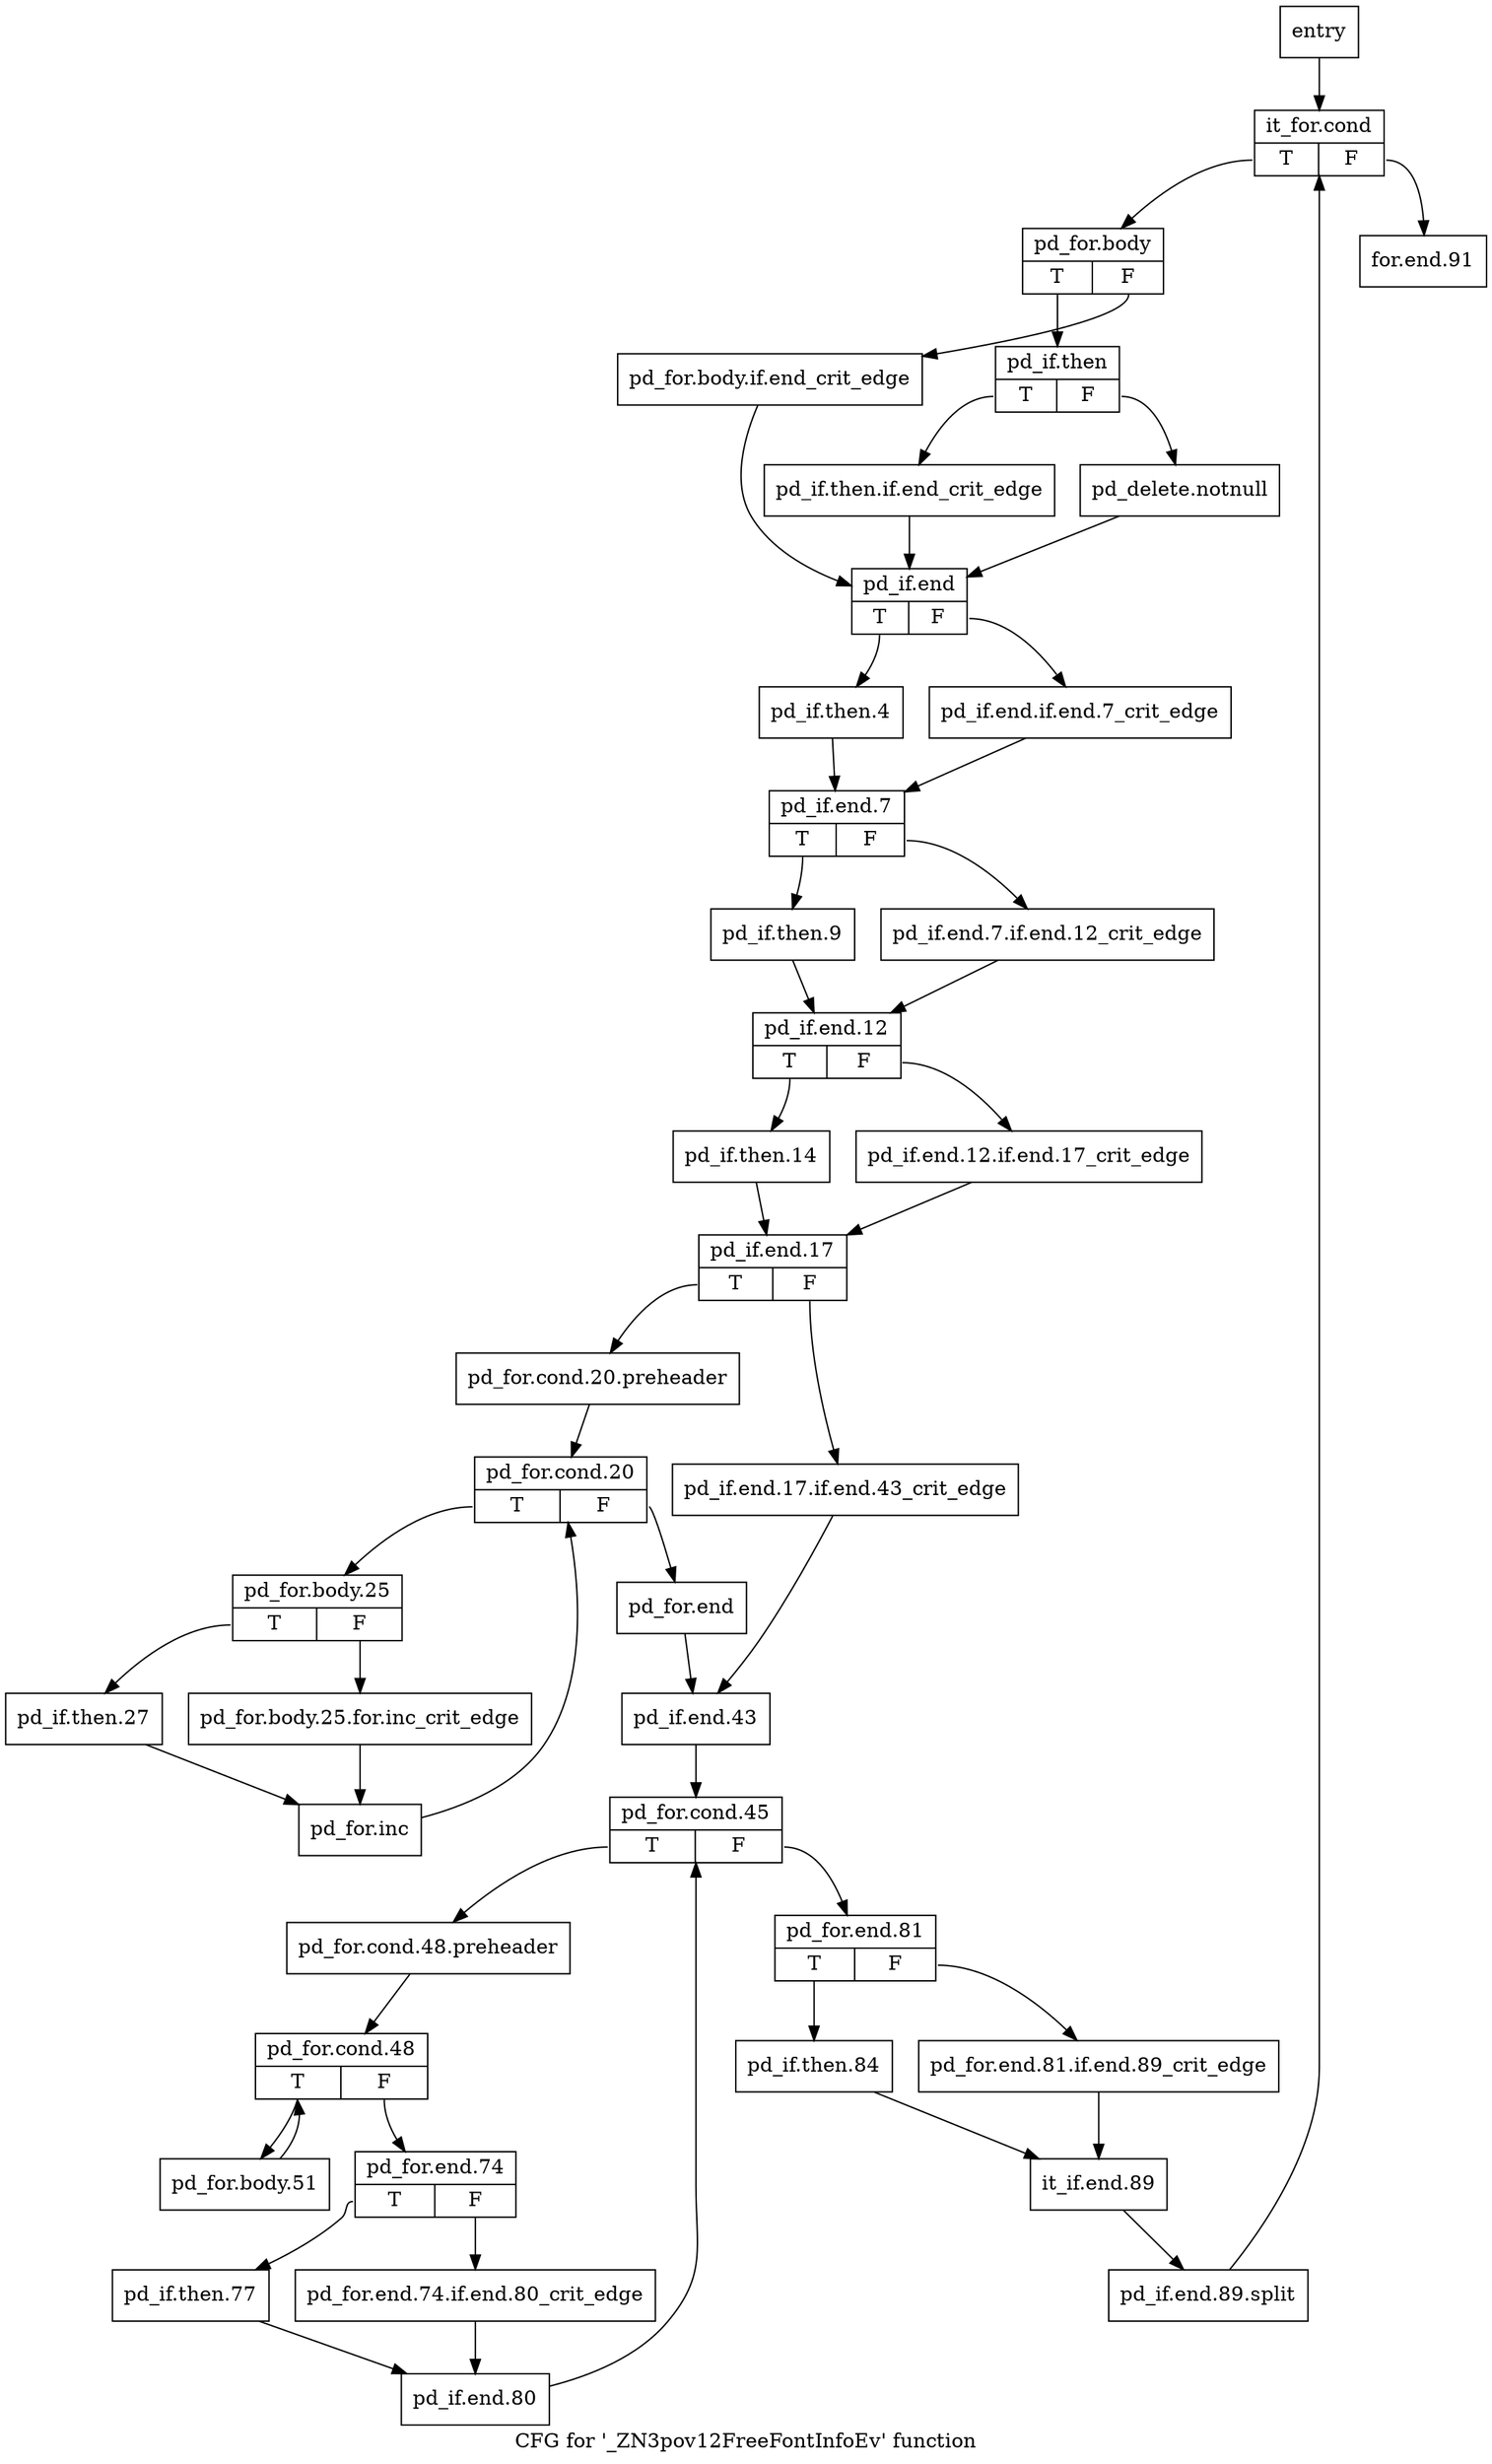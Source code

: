 digraph "CFG for '_ZN3pov12FreeFontInfoEv' function" {
	label="CFG for '_ZN3pov12FreeFontInfoEv' function";

	Node0x217e270 [shape=record,label="{entry}"];
	Node0x217e270 -> Node0x217e2c0;
	Node0x217e2c0 [shape=record,label="{it_for.cond|{<s0>T|<s1>F}}"];
	Node0x217e2c0:s0 -> Node0x217e310;
	Node0x217e2c0:s1 -> Node0x217ee50;
	Node0x217e310 [shape=record,label="{pd_for.body|{<s0>T|<s1>F}}"];
	Node0x217e310:s0 -> Node0x217e3b0;
	Node0x217e310:s1 -> Node0x217e360;
	Node0x217e360 [shape=record,label="{pd_for.body.if.end_crit_edge}"];
	Node0x217e360 -> Node0x217e4a0;
	Node0x217e3b0 [shape=record,label="{pd_if.then|{<s0>T|<s1>F}}"];
	Node0x217e3b0:s0 -> Node0x217e400;
	Node0x217e3b0:s1 -> Node0x217e450;
	Node0x217e400 [shape=record,label="{pd_if.then.if.end_crit_edge}"];
	Node0x217e400 -> Node0x217e4a0;
	Node0x217e450 [shape=record,label="{pd_delete.notnull}"];
	Node0x217e450 -> Node0x217e4a0;
	Node0x217e4a0 [shape=record,label="{pd_if.end|{<s0>T|<s1>F}}"];
	Node0x217e4a0:s0 -> Node0x217e540;
	Node0x217e4a0:s1 -> Node0x217e4f0;
	Node0x217e4f0 [shape=record,label="{pd_if.end.if.end.7_crit_edge}"];
	Node0x217e4f0 -> Node0x217e590;
	Node0x217e540 [shape=record,label="{pd_if.then.4}"];
	Node0x217e540 -> Node0x217e590;
	Node0x217e590 [shape=record,label="{pd_if.end.7|{<s0>T|<s1>F}}"];
	Node0x217e590:s0 -> Node0x217e630;
	Node0x217e590:s1 -> Node0x217e5e0;
	Node0x217e5e0 [shape=record,label="{pd_if.end.7.if.end.12_crit_edge}"];
	Node0x217e5e0 -> Node0x217e680;
	Node0x217e630 [shape=record,label="{pd_if.then.9}"];
	Node0x217e630 -> Node0x217e680;
	Node0x217e680 [shape=record,label="{pd_if.end.12|{<s0>T|<s1>F}}"];
	Node0x217e680:s0 -> Node0x217e720;
	Node0x217e680:s1 -> Node0x217e6d0;
	Node0x217e6d0 [shape=record,label="{pd_if.end.12.if.end.17_crit_edge}"];
	Node0x217e6d0 -> Node0x217e770;
	Node0x217e720 [shape=record,label="{pd_if.then.14}"];
	Node0x217e720 -> Node0x217e770;
	Node0x217e770 [shape=record,label="{pd_if.end.17|{<s0>T|<s1>F}}"];
	Node0x217e770:s0 -> Node0x217e810;
	Node0x217e770:s1 -> Node0x217e7c0;
	Node0x217e7c0 [shape=record,label="{pd_if.end.17.if.end.43_crit_edge}"];
	Node0x217e7c0 -> Node0x217ea40;
	Node0x217e810 [shape=record,label="{pd_for.cond.20.preheader}"];
	Node0x217e810 -> Node0x217e860;
	Node0x217e860 [shape=record,label="{pd_for.cond.20|{<s0>T|<s1>F}}"];
	Node0x217e860:s0 -> Node0x217e8b0;
	Node0x217e860:s1 -> Node0x217e9f0;
	Node0x217e8b0 [shape=record,label="{pd_for.body.25|{<s0>T|<s1>F}}"];
	Node0x217e8b0:s0 -> Node0x217e950;
	Node0x217e8b0:s1 -> Node0x217e900;
	Node0x217e900 [shape=record,label="{pd_for.body.25.for.inc_crit_edge}"];
	Node0x217e900 -> Node0x217e9a0;
	Node0x217e950 [shape=record,label="{pd_if.then.27}"];
	Node0x217e950 -> Node0x217e9a0;
	Node0x217e9a0 [shape=record,label="{pd_for.inc}"];
	Node0x217e9a0 -> Node0x217e860;
	Node0x217e9f0 [shape=record,label="{pd_for.end}"];
	Node0x217e9f0 -> Node0x217ea40;
	Node0x217ea40 [shape=record,label="{pd_if.end.43}"];
	Node0x217ea40 -> Node0x217ea90;
	Node0x217ea90 [shape=record,label="{pd_for.cond.45|{<s0>T|<s1>F}}"];
	Node0x217ea90:s0 -> Node0x217eae0;
	Node0x217ea90:s1 -> Node0x217ed10;
	Node0x217eae0 [shape=record,label="{pd_for.cond.48.preheader}"];
	Node0x217eae0 -> Node0x217eb30;
	Node0x217eb30 [shape=record,label="{pd_for.cond.48|{<s0>T|<s1>F}}"];
	Node0x217eb30:s0 -> Node0x217eb80;
	Node0x217eb30:s1 -> Node0x217ebd0;
	Node0x217eb80 [shape=record,label="{pd_for.body.51}"];
	Node0x217eb80 -> Node0x217eb30;
	Node0x217ebd0 [shape=record,label="{pd_for.end.74|{<s0>T|<s1>F}}"];
	Node0x217ebd0:s0 -> Node0x217ec70;
	Node0x217ebd0:s1 -> Node0x217ec20;
	Node0x217ec20 [shape=record,label="{pd_for.end.74.if.end.80_crit_edge}"];
	Node0x217ec20 -> Node0x217ecc0;
	Node0x217ec70 [shape=record,label="{pd_if.then.77}"];
	Node0x217ec70 -> Node0x217ecc0;
	Node0x217ecc0 [shape=record,label="{pd_if.end.80}"];
	Node0x217ecc0 -> Node0x217ea90;
	Node0x217ed10 [shape=record,label="{pd_for.end.81|{<s0>T|<s1>F}}"];
	Node0x217ed10:s0 -> Node0x217edb0;
	Node0x217ed10:s1 -> Node0x217ed60;
	Node0x217ed60 [shape=record,label="{pd_for.end.81.if.end.89_crit_edge}"];
	Node0x217ed60 -> Node0x217ee00;
	Node0x217edb0 [shape=record,label="{pd_if.then.84}"];
	Node0x217edb0 -> Node0x217ee00;
	Node0x217ee00 [shape=record,label="{it_if.end.89}"];
	Node0x217ee00 -> Node0x35b8a10;
	Node0x35b8a10 [shape=record,label="{pd_if.end.89.split}"];
	Node0x35b8a10 -> Node0x217e2c0;
	Node0x217ee50 [shape=record,label="{for.end.91}"];
}
